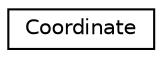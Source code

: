 digraph "Graphical Class Hierarchy"
{
 // LATEX_PDF_SIZE
  edge [fontname="Helvetica",fontsize="10",labelfontname="Helvetica",labelfontsize="10"];
  node [fontname="Helvetica",fontsize="10",shape=record];
  rankdir="LR";
  Node0 [label="Coordinate",height=0.2,width=0.4,color="black", fillcolor="white", style="filled",URL="$structCoordinate.html",tooltip=" "];
}
